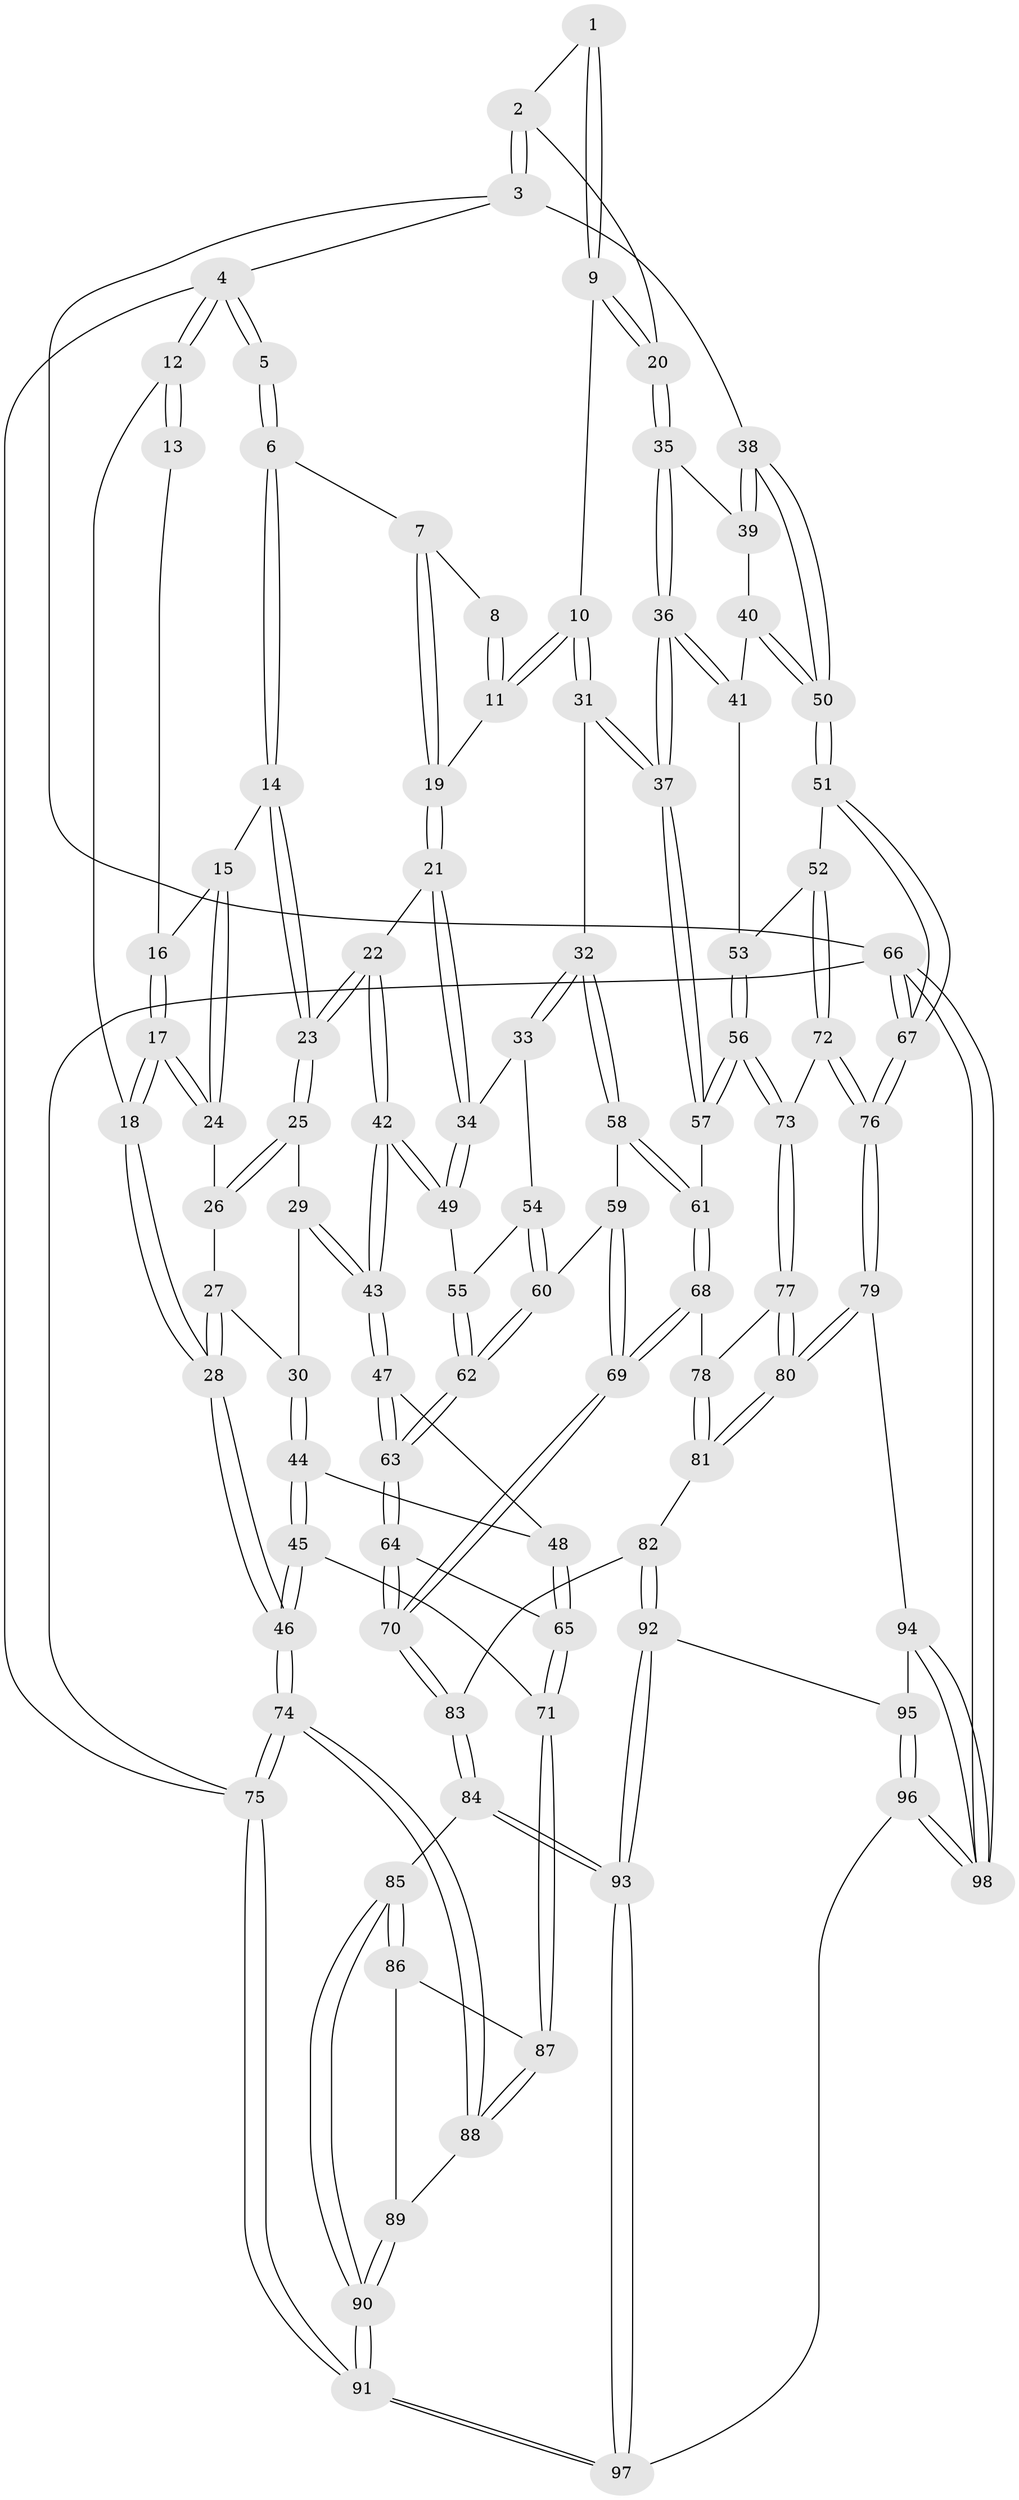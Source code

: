 // coarse degree distribution, {4: 0.07692307692307693, 2: 0.05128205128205128, 3: 0.3076923076923077, 5: 0.28205128205128205, 7: 0.1282051282051282, 6: 0.15384615384615385}
// Generated by graph-tools (version 1.1) at 2025/05/03/04/25 22:05:13]
// undirected, 98 vertices, 242 edges
graph export_dot {
graph [start="1"]
  node [color=gray90,style=filled];
  1 [pos="+0.6198050565348684+0"];
  2 [pos="+1+0"];
  3 [pos="+1+0"];
  4 [pos="+0+0"];
  5 [pos="+0.13301579746917344+0"];
  6 [pos="+0.25645239068592746+0"];
  7 [pos="+0.3442172246269054+0"];
  8 [pos="+0.5922174010171415+0"];
  9 [pos="+0.6388930606419642+0.12108524176921354"];
  10 [pos="+0.5576827739572794+0.1670240316285212"];
  11 [pos="+0.521401487588988+0.1555504458687975"];
  12 [pos="+0+0.011206291287538065"];
  13 [pos="+0.017654373616226838+0.058198519801789396"];
  14 [pos="+0.2410124981408754+0"];
  15 [pos="+0.09752659880334436+0.09740138645526711"];
  16 [pos="+0.02696407603688945+0.06478010701433747"];
  17 [pos="+0+0.14563402948906107"];
  18 [pos="+0+0.19488154007045502"];
  19 [pos="+0.47614534121892754+0.1475529949261668"];
  20 [pos="+0.743868319037954+0.1670002921712852"];
  21 [pos="+0.3682361566807129+0.2387853311465097"];
  22 [pos="+0.31591690950640516+0.2106476067421428"];
  23 [pos="+0.2817126628853274+0.186985543989822"];
  24 [pos="+0.09348544231740268+0.10670663803911727"];
  25 [pos="+0.2576158072113013+0.19889909133944206"];
  26 [pos="+0.0991997854162359+0.14016133336017125"];
  27 [pos="+0.09267449066351158+0.18420945139374925"];
  28 [pos="+0+0.3492085149609403"];
  29 [pos="+0.2456977621098543+0.20831634670583976"];
  30 [pos="+0.14197581305928117+0.2534728822338382"];
  31 [pos="+0.5696187121733401+0.24747072962141622"];
  32 [pos="+0.4988052714423753+0.34175241844180554"];
  33 [pos="+0.4054422276799315+0.28417834898506145"];
  34 [pos="+0.37241787622249833+0.25265990053174014"];
  35 [pos="+0.7448021772858964+0.16856950356799866"];
  36 [pos="+0.7605624860048172+0.276226071621688"];
  37 [pos="+0.7210951329636949+0.3337024195098314"];
  38 [pos="+1+0"];
  39 [pos="+0.8615393781961338+0.14977128064546782"];
  40 [pos="+0.8909506977086608+0.2773721262161325"];
  41 [pos="+0.8722595252496783+0.28211164390587623"];
  42 [pos="+0.2202855535898368+0.37831194451863887"];
  43 [pos="+0.2052362362255524+0.381663319552051"];
  44 [pos="+0.09461488792856312+0.3754192395236425"];
  45 [pos="+0+0.444184887243036"];
  46 [pos="+0+0.4426617593618929"];
  47 [pos="+0.20156125352183313+0.3836375152799458"];
  48 [pos="+0.15670933523693428+0.3902224076544482"];
  49 [pos="+0.3066785861866246+0.37319000852210754"];
  50 [pos="+1+0.25164989511858343"];
  51 [pos="+1+0.29759628719948555"];
  52 [pos="+0.9674197004222427+0.4251564980859973"];
  53 [pos="+0.8750486537709934+0.3727124930703467"];
  54 [pos="+0.3929283410248983+0.38102199927728336"];
  55 [pos="+0.3090978616941803+0.37696944634881474"];
  56 [pos="+0.7544455912249403+0.4991580606164213"];
  57 [pos="+0.7007839557120512+0.4514567924025053"];
  58 [pos="+0.5162617064709623+0.39766821227379634"];
  59 [pos="+0.4411780362447247+0.43497268790920474"];
  60 [pos="+0.40844337633969735+0.4401470734879151"];
  61 [pos="+0.6122219799470187+0.46525637307940815"];
  62 [pos="+0.35379979273271467+0.46902118936608816"];
  63 [pos="+0.32168048039759883+0.5465598476379893"];
  64 [pos="+0.31339973052117853+0.6091768778542391"];
  65 [pos="+0.23767083212409595+0.620469901583208"];
  66 [pos="+1+1"];
  67 [pos="+1+0.8333184392769208"];
  68 [pos="+0.5189677124598324+0.597121298582314"];
  69 [pos="+0.469322138609943+0.6065321763644316"];
  70 [pos="+0.37033185844073047+0.643339155120722"];
  71 [pos="+0.21009792152580717+0.6327305533525163"];
  72 [pos="+0.8648451290412451+0.527851317859384"];
  73 [pos="+0.7644788935641423+0.5110193372328347"];
  74 [pos="+0+0.5927804272921142"];
  75 [pos="+0+1"];
  76 [pos="+1+0.7707404104596097"];
  77 [pos="+0.7168105559479357+0.717656943667583"];
  78 [pos="+0.5477322002570805+0.6308490090018255"];
  79 [pos="+0.7522447018987323+0.7916599140960858"];
  80 [pos="+0.7269054170268523+0.7621828251589192"];
  81 [pos="+0.54395899245236+0.7940097019853833"];
  82 [pos="+0.5251891098948385+0.8060891154059228"];
  83 [pos="+0.39884970484944504+0.7717606727117204"];
  84 [pos="+0.3412545391666806+0.8704044277557071"];
  85 [pos="+0.23218166556389394+0.8611035306638093"];
  86 [pos="+0.16651401512353842+0.7218202068606351"];
  87 [pos="+0.17118600403397183+0.7040642006559398"];
  88 [pos="+0+0.64108135765874"];
  89 [pos="+0.0974536364570272+0.7672797947311882"];
  90 [pos="+0+1"];
  91 [pos="+0+1"];
  92 [pos="+0.5347897455234762+0.8639950347732069"];
  93 [pos="+0.38730889689774795+0.9898663584901777"];
  94 [pos="+0.7299249948309139+0.8860759031052036"];
  95 [pos="+0.5416072048865007+0.8730981966387146"];
  96 [pos="+0.641359626803456+1"];
  97 [pos="+0.4044499599221503+1"];
  98 [pos="+0.7073555095150582+1"];
  1 -- 2;
  1 -- 9;
  1 -- 9;
  2 -- 3;
  2 -- 3;
  2 -- 20;
  3 -- 4;
  3 -- 38;
  3 -- 66;
  4 -- 5;
  4 -- 5;
  4 -- 12;
  4 -- 12;
  4 -- 75;
  5 -- 6;
  5 -- 6;
  6 -- 7;
  6 -- 14;
  6 -- 14;
  7 -- 8;
  7 -- 19;
  7 -- 19;
  8 -- 11;
  8 -- 11;
  9 -- 10;
  9 -- 20;
  9 -- 20;
  10 -- 11;
  10 -- 11;
  10 -- 31;
  10 -- 31;
  11 -- 19;
  12 -- 13;
  12 -- 13;
  12 -- 18;
  13 -- 16;
  14 -- 15;
  14 -- 23;
  14 -- 23;
  15 -- 16;
  15 -- 24;
  15 -- 24;
  16 -- 17;
  16 -- 17;
  17 -- 18;
  17 -- 18;
  17 -- 24;
  17 -- 24;
  18 -- 28;
  18 -- 28;
  19 -- 21;
  19 -- 21;
  20 -- 35;
  20 -- 35;
  21 -- 22;
  21 -- 34;
  21 -- 34;
  22 -- 23;
  22 -- 23;
  22 -- 42;
  22 -- 42;
  23 -- 25;
  23 -- 25;
  24 -- 26;
  25 -- 26;
  25 -- 26;
  25 -- 29;
  26 -- 27;
  27 -- 28;
  27 -- 28;
  27 -- 30;
  28 -- 46;
  28 -- 46;
  29 -- 30;
  29 -- 43;
  29 -- 43;
  30 -- 44;
  30 -- 44;
  31 -- 32;
  31 -- 37;
  31 -- 37;
  32 -- 33;
  32 -- 33;
  32 -- 58;
  32 -- 58;
  33 -- 34;
  33 -- 54;
  34 -- 49;
  34 -- 49;
  35 -- 36;
  35 -- 36;
  35 -- 39;
  36 -- 37;
  36 -- 37;
  36 -- 41;
  36 -- 41;
  37 -- 57;
  37 -- 57;
  38 -- 39;
  38 -- 39;
  38 -- 50;
  38 -- 50;
  39 -- 40;
  40 -- 41;
  40 -- 50;
  40 -- 50;
  41 -- 53;
  42 -- 43;
  42 -- 43;
  42 -- 49;
  42 -- 49;
  43 -- 47;
  43 -- 47;
  44 -- 45;
  44 -- 45;
  44 -- 48;
  45 -- 46;
  45 -- 46;
  45 -- 71;
  46 -- 74;
  46 -- 74;
  47 -- 48;
  47 -- 63;
  47 -- 63;
  48 -- 65;
  48 -- 65;
  49 -- 55;
  50 -- 51;
  50 -- 51;
  51 -- 52;
  51 -- 67;
  51 -- 67;
  52 -- 53;
  52 -- 72;
  52 -- 72;
  53 -- 56;
  53 -- 56;
  54 -- 55;
  54 -- 60;
  54 -- 60;
  55 -- 62;
  55 -- 62;
  56 -- 57;
  56 -- 57;
  56 -- 73;
  56 -- 73;
  57 -- 61;
  58 -- 59;
  58 -- 61;
  58 -- 61;
  59 -- 60;
  59 -- 69;
  59 -- 69;
  60 -- 62;
  60 -- 62;
  61 -- 68;
  61 -- 68;
  62 -- 63;
  62 -- 63;
  63 -- 64;
  63 -- 64;
  64 -- 65;
  64 -- 70;
  64 -- 70;
  65 -- 71;
  65 -- 71;
  66 -- 67;
  66 -- 67;
  66 -- 98;
  66 -- 98;
  66 -- 75;
  67 -- 76;
  67 -- 76;
  68 -- 69;
  68 -- 69;
  68 -- 78;
  69 -- 70;
  69 -- 70;
  70 -- 83;
  70 -- 83;
  71 -- 87;
  71 -- 87;
  72 -- 73;
  72 -- 76;
  72 -- 76;
  73 -- 77;
  73 -- 77;
  74 -- 75;
  74 -- 75;
  74 -- 88;
  74 -- 88;
  75 -- 91;
  75 -- 91;
  76 -- 79;
  76 -- 79;
  77 -- 78;
  77 -- 80;
  77 -- 80;
  78 -- 81;
  78 -- 81;
  79 -- 80;
  79 -- 80;
  79 -- 94;
  80 -- 81;
  80 -- 81;
  81 -- 82;
  82 -- 83;
  82 -- 92;
  82 -- 92;
  83 -- 84;
  83 -- 84;
  84 -- 85;
  84 -- 93;
  84 -- 93;
  85 -- 86;
  85 -- 86;
  85 -- 90;
  85 -- 90;
  86 -- 87;
  86 -- 89;
  87 -- 88;
  87 -- 88;
  88 -- 89;
  89 -- 90;
  89 -- 90;
  90 -- 91;
  90 -- 91;
  91 -- 97;
  91 -- 97;
  92 -- 93;
  92 -- 93;
  92 -- 95;
  93 -- 97;
  93 -- 97;
  94 -- 95;
  94 -- 98;
  94 -- 98;
  95 -- 96;
  95 -- 96;
  96 -- 97;
  96 -- 98;
  96 -- 98;
}
